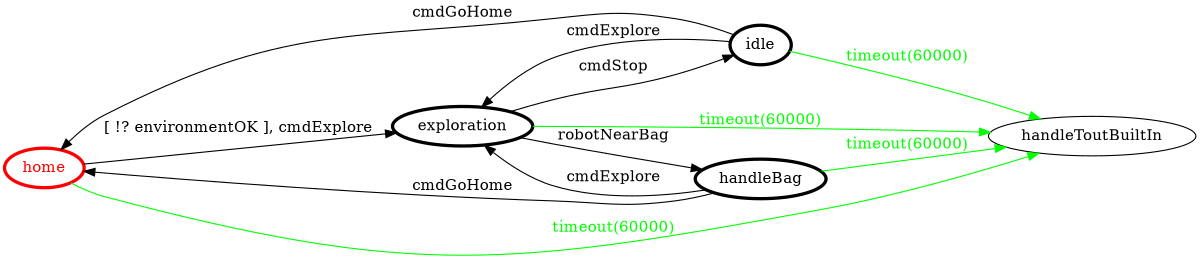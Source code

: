 /*
*
* A GraphViz DOT FSM description 
* Please use a GraphViz visualizer (like http://www.webgraphviz.com)
*  
*/

digraph finite_state_machine {
	rankdir=LR
	size="8,5"
	
	home [ color = red ][ fontcolor = red ][ penwidth = 3 ]
	handleBag [ color = black ][ fontcolor = black ][ penwidth = 3 ]
	exploration [ color = black ][ fontcolor = black ][ penwidth = 3 ]
	idle [ color = black ][ fontcolor = black ][ penwidth = 3 ]
	
	home -> handleToutBuiltIn [ label = "timeout(60000)" ][ color = green ][ fontcolor = green ]
	handleBag -> handleToutBuiltIn [ label = "timeout(60000)" ][ color = green ][ fontcolor = green ]
	idle -> home [ label = "cmdGoHome" ][ color = black ][ fontcolor = black ]
	exploration -> idle [ label = "cmdStop" ][ color = black ][ fontcolor = black ]
	idle -> exploration [ label = "cmdExplore" ][ color = black ][ fontcolor = black ]
	handleBag -> home [ label = "cmdGoHome" ][ color = black ][ fontcolor = black ]
	handleBag -> exploration [ label = "cmdExplore" ][ color = black ][ fontcolor = black ]
	exploration -> handleToutBuiltIn [ label = "timeout(60000)" ][ color = green ][ fontcolor = green ]
	exploration -> handleBag [ label = "robotNearBag" ][ color = black ][ fontcolor = black ]
	idle -> handleToutBuiltIn [ label = "timeout(60000)" ][ color = green ][ fontcolor = green ]
	home -> exploration [ label = "[ !? environmentOK ], cmdExplore" ][ color = black ][ fontcolor = black ]
}
